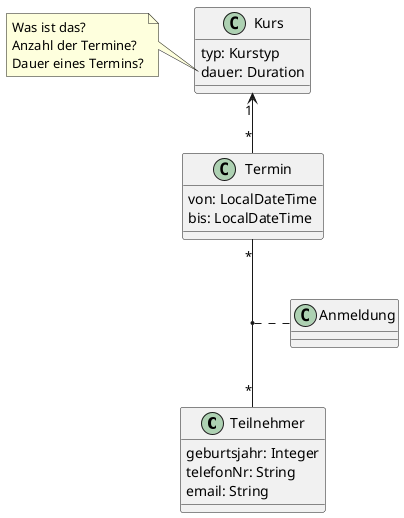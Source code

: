 @startuml
'left to right direction


class Teilnehmer {
    geburtsjahr: Integer
    telefonNr: String
    email: String
}

class Kurs {
    typ: Kurstyp
    dauer: Duration
}
note left of Kurs::dauer
  Was ist das?
  Anzahl der Termine?
  Dauer eines Termins?
end note

class Termin  {
    von: LocalDateTime
    bis: LocalDateTime
}

'Teilnehmer --|> Person
'Veranstalter --|> Person

'Teilnehmer "*" -- "*" Kurs : > nimmt teil
'(Teilnehmer, Kurs) .. Termin
'Veranstalter "1" -- "*" Kurs : > haelt ab

Kurs "1" <-- "*" Termin
Termin "*" -- "*" Teilnehmer
(Termin,Teilnehmer) . Anmeldung

@enduml